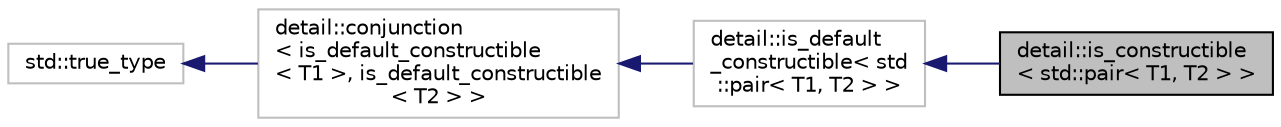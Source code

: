 digraph "detail::is_constructible&lt; std::pair&lt; T1, T2 &gt; &gt;"
{
 // LATEX_PDF_SIZE
  edge [fontname="Helvetica",fontsize="10",labelfontname="Helvetica",labelfontsize="10"];
  node [fontname="Helvetica",fontsize="10",shape=record];
  rankdir="LR";
  Node1 [label="detail::is_constructible\l\< std::pair\< T1, T2 \> \>",height=0.2,width=0.4,color="black", fillcolor="grey75", style="filled", fontcolor="black",tooltip=" "];
  Node2 -> Node1 [dir="back",color="midnightblue",fontsize="10",style="solid"];
  Node2 [label="detail::is_default\l_constructible\< std\l::pair\< T1, T2 \> \>",height=0.2,width=0.4,color="grey75", fillcolor="white", style="filled",URL="$structdetail_1_1is__default__constructible_3_01std_1_1pair_3_01T1_00_01T2_01_4_01_4.html",tooltip=" "];
  Node3 -> Node2 [dir="back",color="midnightblue",fontsize="10",style="solid"];
  Node3 [label="detail::conjunction\l\< is_default_constructible\l\< T1 \>, is_default_constructible\l\< T2 \> \>",height=0.2,width=0.4,color="grey75", fillcolor="white", style="filled",URL="$structdetail_1_1conjunction.html",tooltip=" "];
  Node4 -> Node3 [dir="back",color="midnightblue",fontsize="10",style="solid"];
  Node4 [label="std::true_type",height=0.2,width=0.4,color="grey75", fillcolor="white", style="filled",tooltip=" "];
}
